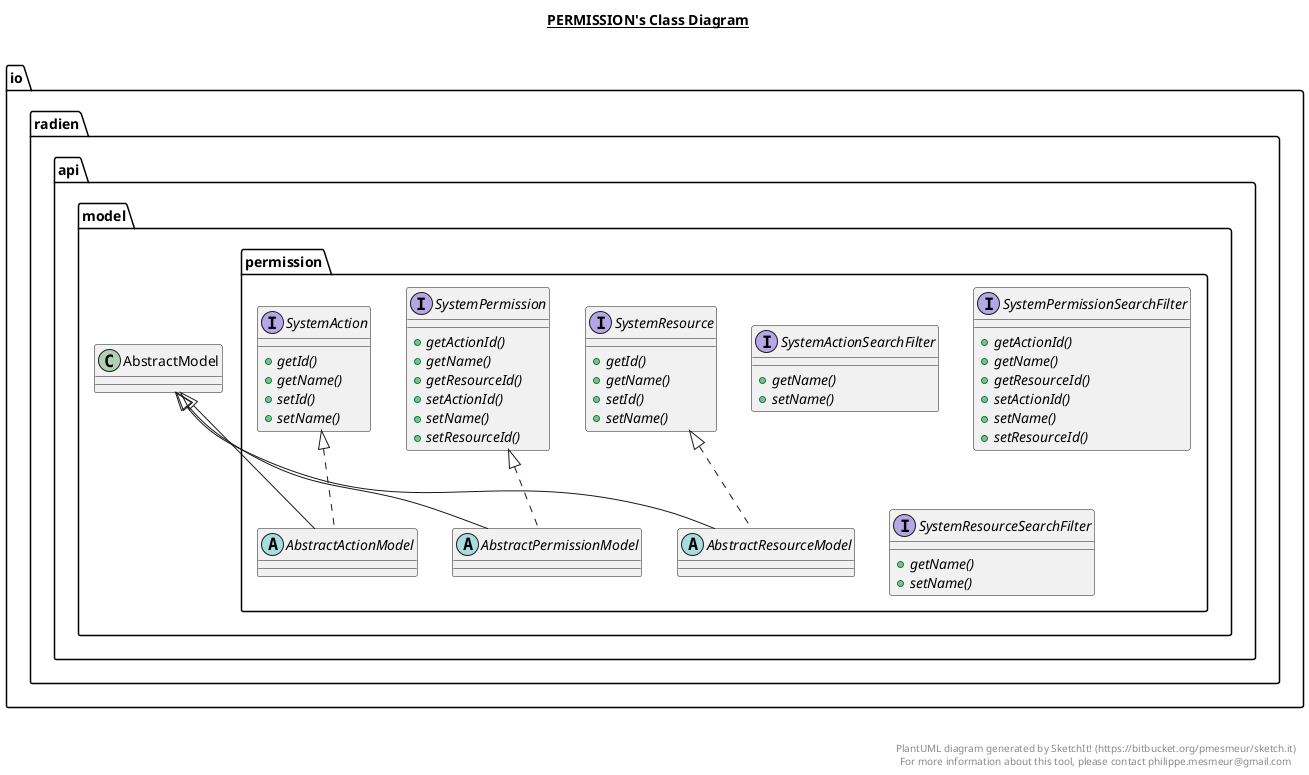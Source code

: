 @startuml

title __PERMISSION's Class Diagram__\n

  namespace io.radien.api {
    namespace model {
      namespace permission {
        abstract class io.radien.api.model.permission.AbstractActionModel {
        }
      }
    }
  }
  

  namespace io.radien.api {
    namespace model {
      namespace permission {
        abstract class io.radien.api.model.permission.AbstractPermissionModel {
        }
      }
    }
  }
  

  namespace io.radien.api {
    namespace model {
      namespace permission {
        abstract class io.radien.api.model.permission.AbstractResourceModel {
        }
      }
    }
  }
  

  namespace io.radien.api {
    namespace model {
      namespace permission {
        interface io.radien.api.model.permission.SystemAction {
            {abstract} + getId()
            {abstract} + getName()
            {abstract} + setId()
            {abstract} + setName()
        }
      }
    }
  }
  

  namespace io.radien.api {
    namespace model {
      namespace permission {
        interface io.radien.api.model.permission.SystemActionSearchFilter {
            {abstract} + getName()
            {abstract} + setName()
        }
      }
    }
  }
  

  namespace io.radien.api {
    namespace model {
      namespace permission {
        interface io.radien.api.model.permission.SystemPermission {
            {abstract} + getActionId()
            {abstract} + getName()
            {abstract} + getResourceId()
            {abstract} + setActionId()
            {abstract} + setName()
            {abstract} + setResourceId()
        }
      }
    }
  }
  

  namespace io.radien.api {
    namespace model {
      namespace permission {
        interface io.radien.api.model.permission.SystemPermissionSearchFilter {
            {abstract} + getActionId()
            {abstract} + getName()
            {abstract} + getResourceId()
            {abstract} + setActionId()
            {abstract} + setName()
            {abstract} + setResourceId()
        }
      }
    }
  }
  

  namespace io.radien.api {
    namespace model {
      namespace permission {
        interface io.radien.api.model.permission.SystemResource {
            {abstract} + getId()
            {abstract} + getName()
            {abstract} + setId()
            {abstract} + setName()
        }
      }
    }
  }
  

  namespace io.radien.api {
    namespace model {
      namespace permission {
        interface io.radien.api.model.permission.SystemResourceSearchFilter {
            {abstract} + getName()
            {abstract} + setName()
        }
      }
    }
  }
  

  io.radien.api.model.permission.AbstractActionModel .up.|> io.radien.api.model.permission.SystemAction
  io.radien.api.model.permission.AbstractActionModel -up-|> io.radien.api.model.AbstractModel
  io.radien.api.model.permission.AbstractPermissionModel .up.|> io.radien.api.model.permission.SystemPermission
  io.radien.api.model.permission.AbstractPermissionModel -up-|> io.radien.api.model.AbstractModel
  io.radien.api.model.permission.AbstractResourceModel .up.|> io.radien.api.model.permission.SystemResource
  io.radien.api.model.permission.AbstractResourceModel -up-|> io.radien.api.model.AbstractModel


right footer


PlantUML diagram generated by SketchIt! (https://bitbucket.org/pmesmeur/sketch.it)
For more information about this tool, please contact philippe.mesmeur@gmail.com
endfooter

@enduml
